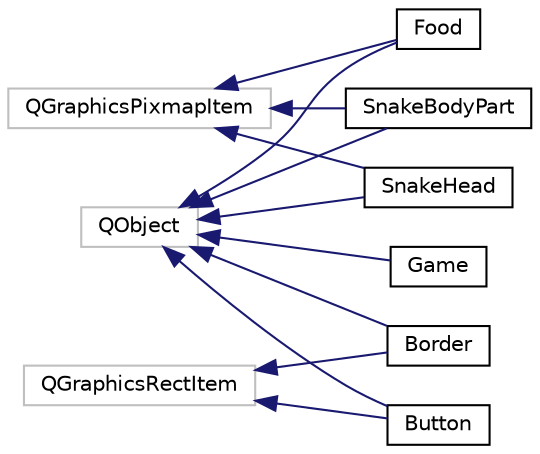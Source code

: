 digraph "Graphical Class Hierarchy"
{
  edge [fontname="Helvetica",fontsize="10",labelfontname="Helvetica",labelfontsize="10"];
  node [fontname="Helvetica",fontsize="10",shape=record];
  rankdir="LR";
  Node1 [label="QGraphicsPixmapItem",height=0.2,width=0.4,color="grey75", fillcolor="white", style="filled"];
  Node1 -> Node2 [dir="back",color="midnightblue",fontsize="10",style="solid",fontname="Helvetica"];
  Node2 [label="Food",height=0.2,width=0.4,color="black", fillcolor="white", style="filled",URL="$classFood.html"];
  Node1 -> Node3 [dir="back",color="midnightblue",fontsize="10",style="solid",fontname="Helvetica"];
  Node3 [label="SnakeBodyPart",height=0.2,width=0.4,color="black", fillcolor="white", style="filled",URL="$classSnakeBodyPart.html"];
  Node1 -> Node4 [dir="back",color="midnightblue",fontsize="10",style="solid",fontname="Helvetica"];
  Node4 [label="SnakeHead",height=0.2,width=0.4,color="black", fillcolor="white", style="filled",URL="$classSnakeHead.html"];
  Node5 [label="QGraphicsRectItem",height=0.2,width=0.4,color="grey75", fillcolor="white", style="filled"];
  Node5 -> Node6 [dir="back",color="midnightblue",fontsize="10",style="solid",fontname="Helvetica"];
  Node6 [label="Border",height=0.2,width=0.4,color="black", fillcolor="white", style="filled",URL="$classBorder.html"];
  Node5 -> Node7 [dir="back",color="midnightblue",fontsize="10",style="solid",fontname="Helvetica"];
  Node7 [label="Button",height=0.2,width=0.4,color="black", fillcolor="white", style="filled",URL="$classButton.html"];
  Node8 [label="QObject",height=0.2,width=0.4,color="grey75", fillcolor="white", style="filled"];
  Node8 -> Node6 [dir="back",color="midnightblue",fontsize="10",style="solid",fontname="Helvetica"];
  Node8 -> Node7 [dir="back",color="midnightblue",fontsize="10",style="solid",fontname="Helvetica"];
  Node8 -> Node2 [dir="back",color="midnightblue",fontsize="10",style="solid",fontname="Helvetica"];
  Node8 -> Node9 [dir="back",color="midnightblue",fontsize="10",style="solid",fontname="Helvetica"];
  Node9 [label="Game",height=0.2,width=0.4,color="black", fillcolor="white", style="filled",URL="$classGame.html"];
  Node8 -> Node3 [dir="back",color="midnightblue",fontsize="10",style="solid",fontname="Helvetica"];
  Node8 -> Node4 [dir="back",color="midnightblue",fontsize="10",style="solid",fontname="Helvetica"];
}
